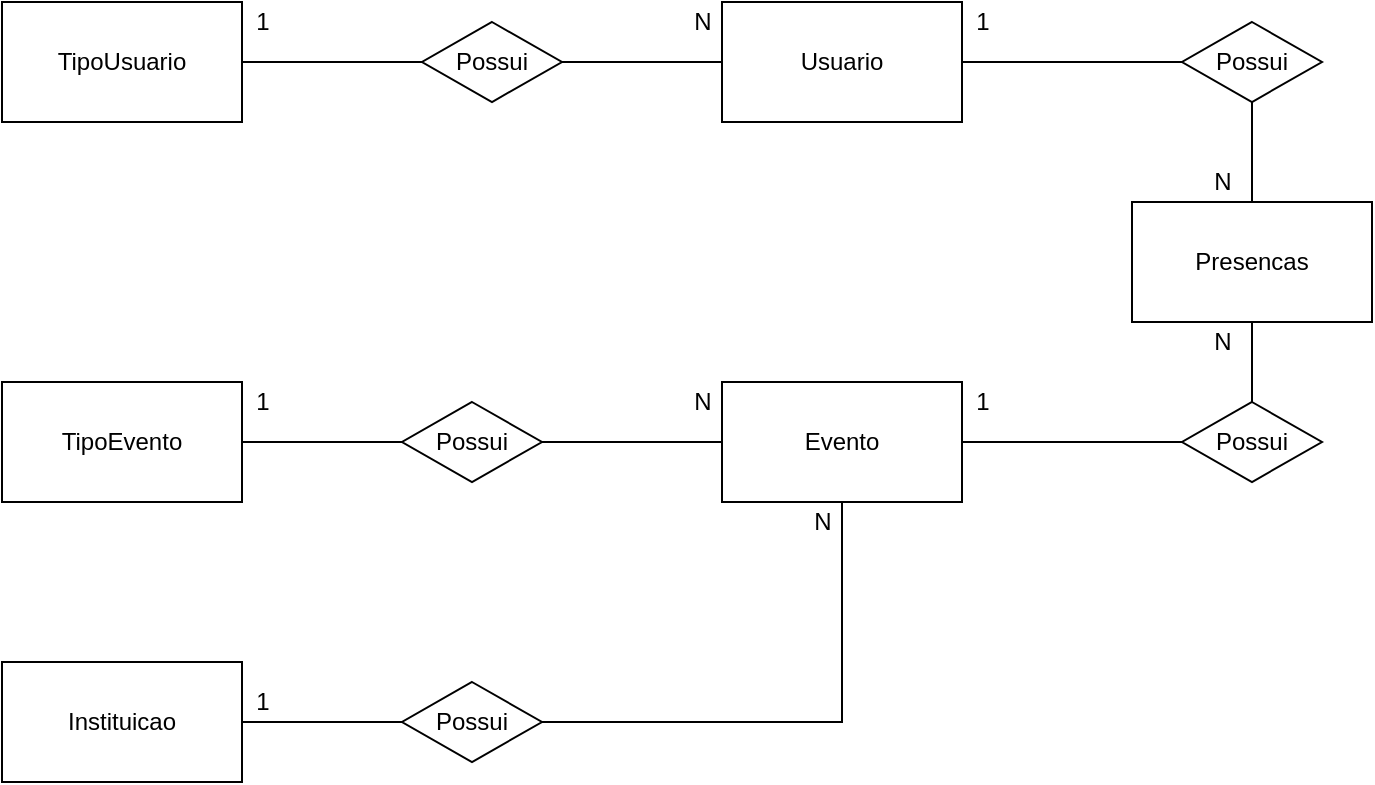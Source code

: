 <mxfile version="12.6.5" type="device" pages="2"><diagram id="b7uSCk7HVhZHuD8ZBEcm" name="Conseitual"><mxGraphModel dx="976" dy="571" grid="1" gridSize="10" guides="1" tooltips="1" connect="1" arrows="1" fold="1" page="1" pageScale="1" pageWidth="827" pageHeight="1169" math="0" shadow="0"><root><mxCell id="0"/><mxCell id="1" parent="0"/><mxCell id="Xa7bLpjm3PG5q7-2EpMs-7" value="" style="edgeStyle=orthogonalEdgeStyle;rounded=0;orthogonalLoop=1;jettySize=auto;html=1;endArrow=none;endFill=0;" edge="1" parent="1" source="Xa7bLpjm3PG5q7-2EpMs-1" target="Xa7bLpjm3PG5q7-2EpMs-5"><mxGeometry relative="1" as="geometry"><mxPoint x="300" y="90" as="targetPoint"/></mxGeometry></mxCell><mxCell id="Xa7bLpjm3PG5q7-2EpMs-1" value="TipoUsuario" style="rounded=0;whiteSpace=wrap;html=1;" vertex="1" parent="1"><mxGeometry x="100" y="60" width="120" height="60" as="geometry"/></mxCell><mxCell id="Xa7bLpjm3PG5q7-2EpMs-2" value="TipoEvento" style="rounded=0;whiteSpace=wrap;html=1;" vertex="1" parent="1"><mxGeometry x="100" y="250" width="120" height="60" as="geometry"/></mxCell><mxCell id="Xa7bLpjm3PG5q7-2EpMs-3" value="Instituicao" style="rounded=0;whiteSpace=wrap;html=1;" vertex="1" parent="1"><mxGeometry x="100" y="390" width="120" height="60" as="geometry"/></mxCell><mxCell id="Xa7bLpjm3PG5q7-2EpMs-21" value="" style="edgeStyle=orthogonalEdgeStyle;rounded=0;orthogonalLoop=1;jettySize=auto;html=1;endArrow=none;endFill=0;entryX=0;entryY=0.5;entryDx=0;entryDy=0;" edge="1" parent="1" source="Xa7bLpjm3PG5q7-2EpMs-4" target="Xa7bLpjm3PG5q7-2EpMs-19"><mxGeometry relative="1" as="geometry"><mxPoint x="660" y="90" as="targetPoint"/></mxGeometry></mxCell><mxCell id="Xa7bLpjm3PG5q7-2EpMs-4" value="Usuario" style="rounded=0;whiteSpace=wrap;html=1;" vertex="1" parent="1"><mxGeometry x="460" y="60" width="120" height="60" as="geometry"/></mxCell><mxCell id="Xa7bLpjm3PG5q7-2EpMs-9" value="" style="edgeStyle=orthogonalEdgeStyle;rounded=0;orthogonalLoop=1;jettySize=auto;html=1;endArrow=none;endFill=0;" edge="1" parent="1" source="Xa7bLpjm3PG5q7-2EpMs-5" target="Xa7bLpjm3PG5q7-2EpMs-4"><mxGeometry relative="1" as="geometry"/></mxCell><mxCell id="Xa7bLpjm3PG5q7-2EpMs-5" value="Possui" style="rhombus;whiteSpace=wrap;html=1;" vertex="1" parent="1"><mxGeometry x="310" y="70" width="70" height="40" as="geometry"/></mxCell><mxCell id="Xa7bLpjm3PG5q7-2EpMs-11" value="" style="edgeStyle=orthogonalEdgeStyle;rounded=0;orthogonalLoop=1;jettySize=auto;html=1;endArrow=none;endFill=0;" edge="1" parent="1" source="Xa7bLpjm3PG5q7-2EpMs-10" target="Xa7bLpjm3PG5q7-2EpMs-2"><mxGeometry relative="1" as="geometry"/></mxCell><mxCell id="Xa7bLpjm3PG5q7-2EpMs-13" value="" style="edgeStyle=orthogonalEdgeStyle;rounded=0;orthogonalLoop=1;jettySize=auto;html=1;endArrow=none;endFill=0;" edge="1" parent="1" source="Xa7bLpjm3PG5q7-2EpMs-10" target="Xa7bLpjm3PG5q7-2EpMs-12"><mxGeometry relative="1" as="geometry"/></mxCell><mxCell id="Xa7bLpjm3PG5q7-2EpMs-10" value="Possui" style="rhombus;whiteSpace=wrap;html=1;" vertex="1" parent="1"><mxGeometry x="300" y="260" width="70" height="40" as="geometry"/></mxCell><mxCell id="Xa7bLpjm3PG5q7-2EpMs-18" value="" style="edgeStyle=orthogonalEdgeStyle;rounded=0;orthogonalLoop=1;jettySize=auto;html=1;endArrow=none;endFill=0;entryX=1;entryY=0.5;entryDx=0;entryDy=0;" edge="1" parent="1" source="Xa7bLpjm3PG5q7-2EpMs-12" target="Xa7bLpjm3PG5q7-2EpMs-14"><mxGeometry relative="1" as="geometry"><mxPoint x="520" y="390" as="targetPoint"/><Array as="points"><mxPoint x="520" y="420"/></Array></mxGeometry></mxCell><mxCell id="Xa7bLpjm3PG5q7-2EpMs-12" value="Evento" style="rounded=0;whiteSpace=wrap;html=1;" vertex="1" parent="1"><mxGeometry x="460" y="250" width="120" height="60" as="geometry"/></mxCell><mxCell id="Xa7bLpjm3PG5q7-2EpMs-15" value="" style="edgeStyle=orthogonalEdgeStyle;rounded=0;orthogonalLoop=1;jettySize=auto;html=1;endArrow=none;endFill=0;" edge="1" parent="1" source="Xa7bLpjm3PG5q7-2EpMs-14" target="Xa7bLpjm3PG5q7-2EpMs-3"><mxGeometry relative="1" as="geometry"/></mxCell><mxCell id="Xa7bLpjm3PG5q7-2EpMs-14" value="Possui" style="rhombus;whiteSpace=wrap;html=1;" vertex="1" parent="1"><mxGeometry x="300" y="400" width="70" height="40" as="geometry"/></mxCell><mxCell id="Xa7bLpjm3PG5q7-2EpMs-31" value="" style="edgeStyle=orthogonalEdgeStyle;rounded=0;orthogonalLoop=1;jettySize=auto;html=1;endArrow=none;endFill=0;" edge="1" parent="1" source="Xa7bLpjm3PG5q7-2EpMs-19" target="Xa7bLpjm3PG5q7-2EpMs-30"><mxGeometry relative="1" as="geometry"/></mxCell><mxCell id="Xa7bLpjm3PG5q7-2EpMs-19" value="Possui" style="rhombus;whiteSpace=wrap;html=1;" vertex="1" parent="1"><mxGeometry x="690" y="70" width="70" height="40" as="geometry"/></mxCell><mxCell id="Xa7bLpjm3PG5q7-2EpMs-22" value="1" style="text;html=1;align=center;verticalAlign=middle;resizable=0;points=[];autosize=1;" vertex="1" parent="1"><mxGeometry x="220" y="60" width="20" height="20" as="geometry"/></mxCell><mxCell id="Xa7bLpjm3PG5q7-2EpMs-24" value="N" style="text;html=1;align=center;verticalAlign=middle;resizable=0;points=[];autosize=1;" vertex="1" parent="1"><mxGeometry x="440" y="60" width="20" height="20" as="geometry"/></mxCell><mxCell id="Xa7bLpjm3PG5q7-2EpMs-25" value="N" style="text;html=1;align=center;verticalAlign=middle;resizable=0;points=[];autosize=1;" vertex="1" parent="1"><mxGeometry x="440" y="250" width="20" height="20" as="geometry"/></mxCell><mxCell id="Xa7bLpjm3PG5q7-2EpMs-26" value="1" style="text;html=1;align=center;verticalAlign=middle;resizable=0;points=[];autosize=1;" vertex="1" parent="1"><mxGeometry x="220" y="250" width="20" height="20" as="geometry"/></mxCell><mxCell id="Xa7bLpjm3PG5q7-2EpMs-27" value="1" style="text;html=1;align=center;verticalAlign=middle;resizable=0;points=[];autosize=1;" vertex="1" parent="1"><mxGeometry x="220" y="400" width="20" height="20" as="geometry"/></mxCell><mxCell id="Xa7bLpjm3PG5q7-2EpMs-29" value="N" style="text;html=1;align=center;verticalAlign=middle;resizable=0;points=[];autosize=1;" vertex="1" parent="1"><mxGeometry x="500" y="310" width="20" height="20" as="geometry"/></mxCell><mxCell id="Xa7bLpjm3PG5q7-2EpMs-30" value="Presencas" style="rounded=0;whiteSpace=wrap;html=1;" vertex="1" parent="1"><mxGeometry x="665" y="160" width="120" height="60" as="geometry"/></mxCell><mxCell id="Xa7bLpjm3PG5q7-2EpMs-34" value="" style="edgeStyle=orthogonalEdgeStyle;rounded=0;orthogonalLoop=1;jettySize=auto;html=1;endArrow=none;endFill=0;" edge="1" parent="1" source="Xa7bLpjm3PG5q7-2EpMs-32" target="Xa7bLpjm3PG5q7-2EpMs-12"><mxGeometry relative="1" as="geometry"><mxPoint x="600" y="280" as="targetPoint"/></mxGeometry></mxCell><mxCell id="Xa7bLpjm3PG5q7-2EpMs-35" value="" style="edgeStyle=orthogonalEdgeStyle;rounded=0;orthogonalLoop=1;jettySize=auto;html=1;endArrow=none;endFill=0;" edge="1" parent="1" source="Xa7bLpjm3PG5q7-2EpMs-32" target="Xa7bLpjm3PG5q7-2EpMs-30"><mxGeometry relative="1" as="geometry"/></mxCell><mxCell id="Xa7bLpjm3PG5q7-2EpMs-32" value="Possui" style="rhombus;whiteSpace=wrap;html=1;" vertex="1" parent="1"><mxGeometry x="690" y="260" width="70" height="40" as="geometry"/></mxCell><mxCell id="Xa7bLpjm3PG5q7-2EpMs-37" value="1" style="text;html=1;align=center;verticalAlign=middle;resizable=0;points=[];autosize=1;" vertex="1" parent="1"><mxGeometry x="580" y="60" width="20" height="20" as="geometry"/></mxCell><mxCell id="Xa7bLpjm3PG5q7-2EpMs-38" value="N" style="text;html=1;align=center;verticalAlign=middle;resizable=0;points=[];autosize=1;" vertex="1" parent="1"><mxGeometry x="700" y="140" width="20" height="20" as="geometry"/></mxCell><mxCell id="Xa7bLpjm3PG5q7-2EpMs-39" value="1" style="text;html=1;align=center;verticalAlign=middle;resizable=0;points=[];autosize=1;" vertex="1" parent="1"><mxGeometry x="580" y="250" width="20" height="20" as="geometry"/></mxCell><mxCell id="Xa7bLpjm3PG5q7-2EpMs-40" value="N" style="text;html=1;align=center;verticalAlign=middle;resizable=0;points=[];autosize=1;" vertex="1" parent="1"><mxGeometry x="700" y="220" width="20" height="20" as="geometry"/></mxCell></root></mxGraphModel></diagram><diagram id="4-M6zzh7xzlwroyETrSr" name="Logico"><mxGraphModel dx="1975" dy="672" grid="1" gridSize="10" guides="1" tooltips="1" connect="1" arrows="1" fold="1" page="1" pageScale="1" pageWidth="827" pageHeight="1169" math="0" shadow="0"><root><mxCell id="sfVOhB7gU75gpZ7xARtt-0"/><mxCell id="sfVOhB7gU75gpZ7xARtt-1" parent="sfVOhB7gU75gpZ7xARtt-0"/><mxCell id="SMWP1VWYdcVjkTrs88H--59" value="" style="edgeStyle=orthogonalEdgeStyle;rounded=0;orthogonalLoop=1;jettySize=auto;html=1;endArrow=ERmany;endFill=0;" edge="1" parent="sfVOhB7gU75gpZ7xARtt-1" source="tdUdUn7Dm-5VDM68VYuW-0" target="SMWP1VWYdcVjkTrs88H--8"><mxGeometry relative="1" as="geometry"><mxPoint x="220" y="141" as="targetPoint"/></mxGeometry></mxCell><mxCell id="tdUdUn7Dm-5VDM68VYuW-0" value="TipoUsuario" style="swimlane;fontStyle=0;childLayout=stackLayout;horizontal=1;startSize=26;fillColor=#e0e0e0;horizontalStack=0;resizeParent=1;resizeParentMax=0;resizeLast=0;collapsible=1;marginBottom=0;swimlaneFillColor=#ffffff;align=center;fontSize=14;" vertex="1" parent="sfVOhB7gU75gpZ7xARtt-1"><mxGeometry x="-20" y="41" width="160" height="82" as="geometry"/></mxCell><mxCell id="tdUdUn7Dm-5VDM68VYuW-1" value="IdTipoUsuario : INT" style="shape=partialRectangle;top=0;left=0;right=0;bottom=1;align=left;verticalAlign=middle;fillColor=none;spacingLeft=34;spacingRight=4;overflow=hidden;rotatable=0;points=[[0,0.5],[1,0.5]];portConstraint=eastwest;dropTarget=0;fontStyle=5;fontSize=12;" vertex="1" parent="tdUdUn7Dm-5VDM68VYuW-0"><mxGeometry y="26" width="160" height="30" as="geometry"/></mxCell><mxCell id="tdUdUn7Dm-5VDM68VYuW-2" value="PK" style="shape=partialRectangle;top=0;left=0;bottom=0;fillColor=none;align=left;verticalAlign=middle;spacingLeft=4;spacingRight=4;overflow=hidden;rotatable=0;points=[];portConstraint=eastwest;part=1;fontSize=12;" vertex="1" connectable="0" parent="tdUdUn7Dm-5VDM68VYuW-1"><mxGeometry width="30" height="30" as="geometry"/></mxCell><mxCell id="tdUdUn7Dm-5VDM68VYuW-3" value="TipoUsuario : Varchar" style="shape=partialRectangle;top=0;left=0;right=0;bottom=0;align=left;verticalAlign=top;fillColor=none;spacingLeft=34;spacingRight=4;overflow=hidden;rotatable=0;points=[[0,0.5],[1,0.5]];portConstraint=eastwest;dropTarget=0;fontSize=12;" vertex="1" parent="tdUdUn7Dm-5VDM68VYuW-0"><mxGeometry y="56" width="160" height="26" as="geometry"/></mxCell><mxCell id="tdUdUn7Dm-5VDM68VYuW-4" value="" style="shape=partialRectangle;top=0;left=0;bottom=0;fillColor=none;align=left;verticalAlign=top;spacingLeft=4;spacingRight=4;overflow=hidden;rotatable=0;points=[];portConstraint=eastwest;part=1;fontSize=12;" vertex="1" connectable="0" parent="tdUdUn7Dm-5VDM68VYuW-3"><mxGeometry width="30" height="26" as="geometry"/></mxCell><mxCell id="SMWP1VWYdcVjkTrs88H--68" style="edgeStyle=orthogonalEdgeStyle;rounded=0;orthogonalLoop=1;jettySize=auto;html=1;endArrow=ERmany;endFill=0;entryX=0;entryY=0.5;entryDx=0;entryDy=0;" edge="1" parent="sfVOhB7gU75gpZ7xARtt-1" source="tdUdUn7Dm-5VDM68VYuW-11" target="SMWP1VWYdcVjkTrs88H--23"><mxGeometry relative="1" as="geometry"><mxPoint x="270" y="400" as="targetPoint"/><Array as="points"><mxPoint x="70" y="330"/><mxPoint x="350" y="330"/><mxPoint x="350" y="401"/></Array></mxGeometry></mxCell><mxCell id="tdUdUn7Dm-5VDM68VYuW-11" value="TipoEvento" style="swimlane;fontStyle=0;childLayout=stackLayout;horizontal=1;startSize=26;fillColor=#e0e0e0;horizontalStack=0;resizeParent=1;resizeParentMax=0;resizeLast=0;collapsible=1;marginBottom=0;swimlaneFillColor=#ffffff;align=center;fontSize=14;" vertex="1" parent="sfVOhB7gU75gpZ7xARtt-1"><mxGeometry x="-30" y="210" width="200" height="92" as="geometry"/></mxCell><mxCell id="tdUdUn7Dm-5VDM68VYuW-12" value="IdTipoEvento : INT" style="shape=partialRectangle;top=0;left=0;right=0;bottom=1;align=left;verticalAlign=middle;fillColor=none;spacingLeft=34;spacingRight=4;overflow=hidden;rotatable=0;points=[[0,0.5],[1,0.5]];portConstraint=eastwest;dropTarget=0;fontStyle=5;fontSize=12;" vertex="1" parent="tdUdUn7Dm-5VDM68VYuW-11"><mxGeometry y="26" width="200" height="30" as="geometry"/></mxCell><mxCell id="tdUdUn7Dm-5VDM68VYuW-13" value="PK" style="shape=partialRectangle;top=0;left=0;bottom=0;fillColor=none;align=left;verticalAlign=middle;spacingLeft=4;spacingRight=4;overflow=hidden;rotatable=0;points=[];portConstraint=eastwest;part=1;fontSize=12;" vertex="1" connectable="0" parent="tdUdUn7Dm-5VDM68VYuW-12"><mxGeometry width="30" height="30" as="geometry"/></mxCell><mxCell id="tdUdUn7Dm-5VDM68VYuW-14" value="TituloTipoEvento : Varchar" style="shape=partialRectangle;top=0;left=0;right=0;bottom=0;align=left;verticalAlign=top;fillColor=none;spacingLeft=34;spacingRight=4;overflow=hidden;rotatable=0;points=[[0,0.5],[1,0.5]];portConstraint=eastwest;dropTarget=0;fontSize=12;" vertex="1" parent="tdUdUn7Dm-5VDM68VYuW-11"><mxGeometry y="56" width="200" height="26" as="geometry"/></mxCell><mxCell id="tdUdUn7Dm-5VDM68VYuW-15" value="" style="shape=partialRectangle;top=0;left=0;bottom=0;fillColor=none;align=left;verticalAlign=top;spacingLeft=4;spacingRight=4;overflow=hidden;rotatable=0;points=[];portConstraint=eastwest;part=1;fontSize=12;" vertex="1" connectable="0" parent="tdUdUn7Dm-5VDM68VYuW-14"><mxGeometry width="30" height="26" as="geometry"/></mxCell><mxCell id="tdUdUn7Dm-5VDM68VYuW-20" value="" style="shape=partialRectangle;top=0;left=0;right=0;bottom=0;align=left;verticalAlign=top;fillColor=none;spacingLeft=34;spacingRight=4;overflow=hidden;rotatable=0;points=[[0,0.5],[1,0.5]];portConstraint=eastwest;dropTarget=0;fontSize=12;" vertex="1" parent="tdUdUn7Dm-5VDM68VYuW-11"><mxGeometry y="82" width="200" height="10" as="geometry"/></mxCell><mxCell id="tdUdUn7Dm-5VDM68VYuW-21" value="" style="shape=partialRectangle;top=0;left=0;bottom=0;fillColor=none;align=left;verticalAlign=top;spacingLeft=4;spacingRight=4;overflow=hidden;rotatable=0;points=[];portConstraint=eastwest;part=1;fontSize=12;" vertex="1" connectable="0" parent="tdUdUn7Dm-5VDM68VYuW-20"><mxGeometry width="30" height="10" as="geometry"/></mxCell><mxCell id="SMWP1VWYdcVjkTrs88H--69" style="edgeStyle=orthogonalEdgeStyle;rounded=0;orthogonalLoop=1;jettySize=auto;html=1;endArrow=ERmany;endFill=0;startArrow=none;startFill=0;" edge="1" parent="sfVOhB7gU75gpZ7xARtt-1" source="tdUdUn7Dm-5VDM68VYuW-22" target="SMWP1VWYdcVjkTrs88H--25"><mxGeometry relative="1" as="geometry"/></mxCell><mxCell id="tdUdUn7Dm-5VDM68VYuW-22" value="Instituicao" style="swimlane;fontStyle=0;childLayout=stackLayout;horizontal=1;startSize=26;fillColor=#e0e0e0;horizontalStack=0;resizeParent=1;resizeParentMax=0;resizeLast=0;collapsible=1;marginBottom=0;swimlaneFillColor=#ffffff;align=center;fontSize=14;" vertex="1" parent="sfVOhB7gU75gpZ7xARtt-1"><mxGeometry x="-20" y="359" width="180" height="144" as="geometry"/></mxCell><mxCell id="tdUdUn7Dm-5VDM68VYuW-23" value="IdInstituicao : INT" style="shape=partialRectangle;top=0;left=0;right=0;bottom=1;align=left;verticalAlign=middle;fillColor=none;spacingLeft=34;spacingRight=4;overflow=hidden;rotatable=0;points=[[0,0.5],[1,0.5]];portConstraint=eastwest;dropTarget=0;fontStyle=5;fontSize=12;" vertex="1" parent="tdUdUn7Dm-5VDM68VYuW-22"><mxGeometry y="26" width="180" height="30" as="geometry"/></mxCell><mxCell id="tdUdUn7Dm-5VDM68VYuW-24" value="PK" style="shape=partialRectangle;top=0;left=0;bottom=0;fillColor=none;align=left;verticalAlign=middle;spacingLeft=4;spacingRight=4;overflow=hidden;rotatable=0;points=[];portConstraint=eastwest;part=1;fontSize=12;" vertex="1" connectable="0" parent="tdUdUn7Dm-5VDM68VYuW-23"><mxGeometry width="30" height="30" as="geometry"/></mxCell><mxCell id="tdUdUn7Dm-5VDM68VYuW-25" value="CNPJ : Varchar&#10; " style="shape=partialRectangle;top=0;left=0;right=0;bottom=0;align=left;verticalAlign=top;fillColor=none;spacingLeft=34;spacingRight=4;overflow=hidden;rotatable=0;points=[[0,0.5],[1,0.5]];portConstraint=eastwest;dropTarget=0;fontSize=12;" vertex="1" parent="tdUdUn7Dm-5VDM68VYuW-22"><mxGeometry y="56" width="180" height="26" as="geometry"/></mxCell><mxCell id="tdUdUn7Dm-5VDM68VYuW-26" value="" style="shape=partialRectangle;top=0;left=0;bottom=0;fillColor=none;align=left;verticalAlign=top;spacingLeft=4;spacingRight=4;overflow=hidden;rotatable=0;points=[];portConstraint=eastwest;part=1;fontSize=12;" vertex="1" connectable="0" parent="tdUdUn7Dm-5VDM68VYuW-25"><mxGeometry width="30" height="26" as="geometry"/></mxCell><mxCell id="tdUdUn7Dm-5VDM68VYuW-27" value="NomeFantasia : Varchar" style="shape=partialRectangle;top=0;left=0;right=0;bottom=0;align=left;verticalAlign=top;fillColor=none;spacingLeft=34;spacingRight=4;overflow=hidden;rotatable=0;points=[[0,0.5],[1,0.5]];portConstraint=eastwest;dropTarget=0;fontSize=12;" vertex="1" parent="tdUdUn7Dm-5VDM68VYuW-22"><mxGeometry y="82" width="180" height="26" as="geometry"/></mxCell><mxCell id="tdUdUn7Dm-5VDM68VYuW-28" value="" style="shape=partialRectangle;top=0;left=0;bottom=0;fillColor=none;align=left;verticalAlign=top;spacingLeft=4;spacingRight=4;overflow=hidden;rotatable=0;points=[];portConstraint=eastwest;part=1;fontSize=12;" vertex="1" connectable="0" parent="tdUdUn7Dm-5VDM68VYuW-27"><mxGeometry width="30" height="26" as="geometry"/></mxCell><mxCell id="tdUdUn7Dm-5VDM68VYuW-29" value="Endereco : Varchar" style="shape=partialRectangle;top=0;left=0;right=0;bottom=0;align=left;verticalAlign=top;fillColor=none;spacingLeft=34;spacingRight=4;overflow=hidden;rotatable=0;points=[[0,0.5],[1,0.5]];portConstraint=eastwest;dropTarget=0;fontSize=12;" vertex="1" parent="tdUdUn7Dm-5VDM68VYuW-22"><mxGeometry y="108" width="180" height="26" as="geometry"/></mxCell><mxCell id="tdUdUn7Dm-5VDM68VYuW-30" value="" style="shape=partialRectangle;top=0;left=0;bottom=0;fillColor=none;align=left;verticalAlign=top;spacingLeft=4;spacingRight=4;overflow=hidden;rotatable=0;points=[];portConstraint=eastwest;part=1;fontSize=12;" vertex="1" connectable="0" parent="tdUdUn7Dm-5VDM68VYuW-29"><mxGeometry width="30" height="26" as="geometry"/></mxCell><mxCell id="tdUdUn7Dm-5VDM68VYuW-31" value="" style="shape=partialRectangle;top=0;left=0;right=0;bottom=0;align=left;verticalAlign=top;fillColor=none;spacingLeft=34;spacingRight=4;overflow=hidden;rotatable=0;points=[[0,0.5],[1,0.5]];portConstraint=eastwest;dropTarget=0;fontSize=12;" vertex="1" parent="tdUdUn7Dm-5VDM68VYuW-22"><mxGeometry y="134" width="180" height="10" as="geometry"/></mxCell><mxCell id="tdUdUn7Dm-5VDM68VYuW-32" value="" style="shape=partialRectangle;top=0;left=0;bottom=0;fillColor=none;align=left;verticalAlign=top;spacingLeft=4;spacingRight=4;overflow=hidden;rotatable=0;points=[];portConstraint=eastwest;part=1;fontSize=12;" vertex="1" connectable="0" parent="tdUdUn7Dm-5VDM68VYuW-31"><mxGeometry width="30" height="10" as="geometry"/></mxCell><mxCell id="SMWP1VWYdcVjkTrs88H--70" style="edgeStyle=orthogonalEdgeStyle;rounded=0;orthogonalLoop=1;jettySize=auto;html=1;entryX=-0.011;entryY=0.775;entryDx=0;entryDy=0;entryPerimeter=0;endArrow=ERmany;endFill=0;" edge="1" parent="sfVOhB7gU75gpZ7xARtt-1" source="tdUdUn7Dm-5VDM68VYuW-33" target="SMWP1VWYdcVjkTrs88H--47"><mxGeometry relative="1" as="geometry"/></mxCell><mxCell id="tdUdUn7Dm-5VDM68VYuW-33" value="Usuario" style="swimlane;fontStyle=0;childLayout=stackLayout;horizontal=1;startSize=26;fillColor=#e0e0e0;horizontalStack=0;resizeParent=1;resizeParentMax=0;resizeLast=0;collapsible=1;marginBottom=0;swimlaneFillColor=#ffffff;align=center;fontSize=14;" vertex="1" parent="sfVOhB7gU75gpZ7xARtt-1"><mxGeometry x="360" y="37" width="190" height="226" as="geometry"/></mxCell><mxCell id="tdUdUn7Dm-5VDM68VYuW-34" value="IdUsuario : INT" style="shape=partialRectangle;top=0;left=0;right=0;bottom=1;align=left;verticalAlign=middle;fillColor=none;spacingLeft=34;spacingRight=4;overflow=hidden;rotatable=0;points=[[0,0.5],[1,0.5]];portConstraint=eastwest;dropTarget=0;fontStyle=5;fontSize=12;strokeColor=none;" vertex="1" parent="tdUdUn7Dm-5VDM68VYuW-33"><mxGeometry y="26" width="190" height="30" as="geometry"/></mxCell><mxCell id="tdUdUn7Dm-5VDM68VYuW-35" value="PK" style="shape=partialRectangle;top=0;left=0;bottom=0;fillColor=none;align=left;verticalAlign=middle;spacingLeft=4;spacingRight=4;overflow=hidden;rotatable=0;points=[];portConstraint=eastwest;part=1;fontSize=12;" vertex="1" connectable="0" parent="tdUdUn7Dm-5VDM68VYuW-34"><mxGeometry width="30" height="30" as="geometry"/></mxCell><mxCell id="SMWP1VWYdcVjkTrs88H--8" value="IdTipoUsuario : INT" style="shape=partialRectangle;top=0;left=0;right=0;bottom=1;align=left;verticalAlign=middle;fillColor=none;spacingLeft=34;spacingRight=4;overflow=hidden;rotatable=0;points=[[0,0.5],[1,0.5]];portConstraint=eastwest;dropTarget=0;fontStyle=5;fontSize=12;" vertex="1" parent="tdUdUn7Dm-5VDM68VYuW-33"><mxGeometry y="56" width="190" height="30" as="geometry"/></mxCell><mxCell id="SMWP1VWYdcVjkTrs88H--9" value="FK1" style="shape=partialRectangle;top=0;left=0;bottom=0;fillColor=none;align=left;verticalAlign=middle;spacingLeft=4;spacingRight=4;overflow=hidden;rotatable=0;points=[];portConstraint=eastwest;part=1;fontSize=12;" vertex="1" connectable="0" parent="SMWP1VWYdcVjkTrs88H--8"><mxGeometry width="30" height="30" as="geometry"/></mxCell><mxCell id="tdUdUn7Dm-5VDM68VYuW-36" value="NomeUsuario : Varchar" style="shape=partialRectangle;top=0;left=0;right=0;bottom=0;align=left;verticalAlign=top;fillColor=none;spacingLeft=34;spacingRight=4;overflow=hidden;rotatable=0;points=[[0,0.5],[1,0.5]];portConstraint=eastwest;dropTarget=0;fontSize=12;" vertex="1" parent="tdUdUn7Dm-5VDM68VYuW-33"><mxGeometry y="86" width="190" height="26" as="geometry"/></mxCell><mxCell id="tdUdUn7Dm-5VDM68VYuW-37" value="" style="shape=partialRectangle;top=0;left=0;bottom=0;fillColor=none;align=left;verticalAlign=top;spacingLeft=4;spacingRight=4;overflow=hidden;rotatable=0;points=[];portConstraint=eastwest;part=1;fontSize=12;" vertex="1" connectable="0" parent="tdUdUn7Dm-5VDM68VYuW-36"><mxGeometry width="30" height="26" as="geometry"/></mxCell><mxCell id="tdUdUn7Dm-5VDM68VYuW-38" value="Email : Varchar" style="shape=partialRectangle;top=0;left=0;right=0;bottom=0;align=left;verticalAlign=top;fillColor=none;spacingLeft=34;spacingRight=4;overflow=hidden;rotatable=0;points=[[0,0.5],[1,0.5]];portConstraint=eastwest;dropTarget=0;fontSize=12;" vertex="1" parent="tdUdUn7Dm-5VDM68VYuW-33"><mxGeometry y="112" width="190" height="26" as="geometry"/></mxCell><mxCell id="tdUdUn7Dm-5VDM68VYuW-39" value="" style="shape=partialRectangle;top=0;left=0;bottom=0;fillColor=none;align=left;verticalAlign=top;spacingLeft=4;spacingRight=4;overflow=hidden;rotatable=0;points=[];portConstraint=eastwest;part=1;fontSize=12;" vertex="1" connectable="0" parent="tdUdUn7Dm-5VDM68VYuW-38"><mxGeometry width="30" height="26" as="geometry"/></mxCell><mxCell id="tdUdUn7Dm-5VDM68VYuW-40" value="Senha : Varchar" style="shape=partialRectangle;top=0;left=0;right=0;bottom=0;align=left;verticalAlign=top;fillColor=none;spacingLeft=34;spacingRight=4;overflow=hidden;rotatable=0;points=[[0,0.5],[1,0.5]];portConstraint=eastwest;dropTarget=0;fontSize=12;" vertex="1" parent="tdUdUn7Dm-5VDM68VYuW-33"><mxGeometry y="138" width="190" height="26" as="geometry"/></mxCell><mxCell id="tdUdUn7Dm-5VDM68VYuW-41" value="" style="shape=partialRectangle;top=0;left=0;bottom=0;fillColor=none;align=left;verticalAlign=top;spacingLeft=4;spacingRight=4;overflow=hidden;rotatable=0;points=[];portConstraint=eastwest;part=1;fontSize=12;" vertex="1" connectable="0" parent="tdUdUn7Dm-5VDM68VYuW-40"><mxGeometry width="30" height="26" as="geometry"/></mxCell><mxCell id="SMWP1VWYdcVjkTrs88H--2" value="Genero : Varchar" style="shape=partialRectangle;top=0;left=0;right=0;bottom=0;align=left;verticalAlign=top;fillColor=none;spacingLeft=34;spacingRight=4;overflow=hidden;rotatable=0;points=[[0,0.5],[1,0.5]];portConstraint=eastwest;dropTarget=0;fontSize=12;" vertex="1" parent="tdUdUn7Dm-5VDM68VYuW-33"><mxGeometry y="164" width="190" height="26" as="geometry"/></mxCell><mxCell id="SMWP1VWYdcVjkTrs88H--3" value="" style="shape=partialRectangle;top=0;left=0;bottom=0;fillColor=none;align=left;verticalAlign=top;spacingLeft=4;spacingRight=4;overflow=hidden;rotatable=0;points=[];portConstraint=eastwest;part=1;fontSize=12;" vertex="1" connectable="0" parent="SMWP1VWYdcVjkTrs88H--2"><mxGeometry width="30" height="26" as="geometry"/></mxCell><mxCell id="SMWP1VWYdcVjkTrs88H--4" value="DataNacimento :DateTime2" style="shape=partialRectangle;top=0;left=0;right=0;bottom=0;align=left;verticalAlign=top;fillColor=none;spacingLeft=34;spacingRight=4;overflow=hidden;rotatable=0;points=[[0,0.5],[1,0.5]];portConstraint=eastwest;dropTarget=0;fontSize=12;" vertex="1" parent="tdUdUn7Dm-5VDM68VYuW-33"><mxGeometry y="190" width="190" height="26" as="geometry"/></mxCell><mxCell id="SMWP1VWYdcVjkTrs88H--5" value="" style="shape=partialRectangle;top=0;left=0;bottom=0;fillColor=none;align=left;verticalAlign=top;spacingLeft=4;spacingRight=4;overflow=hidden;rotatable=0;points=[];portConstraint=eastwest;part=1;fontSize=12;" vertex="1" connectable="0" parent="SMWP1VWYdcVjkTrs88H--4"><mxGeometry width="30" height="26" as="geometry"/></mxCell><mxCell id="tdUdUn7Dm-5VDM68VYuW-42" value="" style="shape=partialRectangle;top=0;left=0;right=0;bottom=0;align=left;verticalAlign=top;fillColor=none;spacingLeft=34;spacingRight=4;overflow=hidden;rotatable=0;points=[[0,0.5],[1,0.5]];portConstraint=eastwest;dropTarget=0;fontSize=12;" vertex="1" parent="tdUdUn7Dm-5VDM68VYuW-33"><mxGeometry y="216" width="190" height="10" as="geometry"/></mxCell><mxCell id="tdUdUn7Dm-5VDM68VYuW-43" value="" style="shape=partialRectangle;top=0;left=0;bottom=0;fillColor=none;align=left;verticalAlign=top;spacingLeft=4;spacingRight=4;overflow=hidden;rotatable=0;points=[];portConstraint=eastwest;part=1;fontSize=12;" vertex="1" connectable="0" parent="tdUdUn7Dm-5VDM68VYuW-42"><mxGeometry width="30" height="10" as="geometry"/></mxCell><mxCell id="SMWP1VWYdcVjkTrs88H--71" style="edgeStyle=orthogonalEdgeStyle;rounded=0;orthogonalLoop=1;jettySize=auto;html=1;endArrow=ERmany;endFill=0;" edge="1" parent="sfVOhB7gU75gpZ7xARtt-1" source="SMWP1VWYdcVjkTrs88H--10" target="SMWP1VWYdcVjkTrs88H--49"><mxGeometry relative="1" as="geometry"/></mxCell><mxCell id="SMWP1VWYdcVjkTrs88H--10" value="Evento" style="swimlane;fontStyle=0;childLayout=stackLayout;horizontal=1;startSize=26;fillColor=#e0e0e0;horizontalStack=0;resizeParent=1;resizeParentMax=0;resizeLast=0;collapsible=1;marginBottom=0;swimlaneFillColor=#ffffff;align=center;fontSize=14;" vertex="1" parent="sfVOhB7gU75gpZ7xARtt-1"><mxGeometry x="390" y="330" width="160" height="230" as="geometry"/></mxCell><mxCell id="SMWP1VWYdcVjkTrs88H--11" value="IdEvento : INT" style="shape=partialRectangle;top=0;left=0;right=0;bottom=1;align=left;verticalAlign=middle;fillColor=none;spacingLeft=34;spacingRight=4;overflow=hidden;rotatable=0;points=[[0,0.5],[1,0.5]];portConstraint=eastwest;dropTarget=0;fontStyle=5;fontSize=12;strokeColor=none;" vertex="1" parent="SMWP1VWYdcVjkTrs88H--10"><mxGeometry y="26" width="160" height="30" as="geometry"/></mxCell><mxCell id="SMWP1VWYdcVjkTrs88H--12" value="PK" style="shape=partialRectangle;top=0;left=0;bottom=0;fillColor=none;align=left;verticalAlign=middle;spacingLeft=4;spacingRight=4;overflow=hidden;rotatable=0;points=[];portConstraint=eastwest;part=1;fontSize=12;" vertex="1" connectable="0" parent="SMWP1VWYdcVjkTrs88H--11"><mxGeometry width="30" height="30" as="geometry"/></mxCell><mxCell id="SMWP1VWYdcVjkTrs88H--23" value="IdTipoEvento : INT" style="shape=partialRectangle;top=0;left=0;right=0;bottom=1;align=left;verticalAlign=middle;fillColor=none;spacingLeft=34;spacingRight=4;overflow=hidden;rotatable=0;points=[[0,0.5],[1,0.5]];portConstraint=eastwest;dropTarget=0;fontStyle=5;fontSize=12;strokeColor=none;" vertex="1" parent="SMWP1VWYdcVjkTrs88H--10"><mxGeometry y="56" width="160" height="30" as="geometry"/></mxCell><mxCell id="SMWP1VWYdcVjkTrs88H--24" value="FK1" style="shape=partialRectangle;top=0;left=0;bottom=0;fillColor=none;align=left;verticalAlign=middle;spacingLeft=4;spacingRight=4;overflow=hidden;rotatable=0;points=[];portConstraint=eastwest;part=1;fontSize=12;" vertex="1" connectable="0" parent="SMWP1VWYdcVjkTrs88H--23"><mxGeometry width="30" height="30" as="geometry"/></mxCell><mxCell id="SMWP1VWYdcVjkTrs88H--25" value="IdInstituicao : INT" style="shape=partialRectangle;top=0;left=0;right=0;bottom=1;align=left;verticalAlign=middle;fillColor=none;spacingLeft=34;spacingRight=4;overflow=hidden;rotatable=0;points=[[0,0.5],[1,0.5]];portConstraint=eastwest;dropTarget=0;fontStyle=5;fontSize=12;" vertex="1" parent="SMWP1VWYdcVjkTrs88H--10"><mxGeometry y="86" width="160" height="30" as="geometry"/></mxCell><mxCell id="SMWP1VWYdcVjkTrs88H--26" value="FK2" style="shape=partialRectangle;top=0;left=0;bottom=0;fillColor=none;align=left;verticalAlign=middle;spacingLeft=4;spacingRight=4;overflow=hidden;rotatable=0;points=[];portConstraint=eastwest;part=1;fontSize=12;" vertex="1" connectable="0" parent="SMWP1VWYdcVjkTrs88H--25"><mxGeometry width="30" height="30" as="geometry"/></mxCell><mxCell id="SMWP1VWYdcVjkTrs88H--13" value="NomeEvento : Varchar" style="shape=partialRectangle;top=0;left=0;right=0;bottom=0;align=left;verticalAlign=top;fillColor=none;spacingLeft=34;spacingRight=4;overflow=hidden;rotatable=0;points=[[0,0.5],[1,0.5]];portConstraint=eastwest;dropTarget=0;fontSize=12;" vertex="1" parent="SMWP1VWYdcVjkTrs88H--10"><mxGeometry y="116" width="160" height="26" as="geometry"/></mxCell><mxCell id="SMWP1VWYdcVjkTrs88H--14" value="" style="shape=partialRectangle;top=0;left=0;bottom=0;fillColor=none;align=left;verticalAlign=top;spacingLeft=4;spacingRight=4;overflow=hidden;rotatable=0;points=[];portConstraint=eastwest;part=1;fontSize=12;" vertex="1" connectable="0" parent="SMWP1VWYdcVjkTrs88H--13"><mxGeometry width="30" height="26" as="geometry"/></mxCell><mxCell id="SMWP1VWYdcVjkTrs88H--15" value="DataEvento : Varchar" style="shape=partialRectangle;top=0;left=0;right=0;bottom=0;align=left;verticalAlign=top;fillColor=none;spacingLeft=34;spacingRight=4;overflow=hidden;rotatable=0;points=[[0,0.5],[1,0.5]];portConstraint=eastwest;dropTarget=0;fontSize=12;" vertex="1" parent="SMWP1VWYdcVjkTrs88H--10"><mxGeometry y="142" width="160" height="26" as="geometry"/></mxCell><mxCell id="SMWP1VWYdcVjkTrs88H--16" value="" style="shape=partialRectangle;top=0;left=0;bottom=0;fillColor=none;align=left;verticalAlign=top;spacingLeft=4;spacingRight=4;overflow=hidden;rotatable=0;points=[];portConstraint=eastwest;part=1;fontSize=12;" vertex="1" connectable="0" parent="SMWP1VWYdcVjkTrs88H--15"><mxGeometry width="30" height="26" as="geometry"/></mxCell><mxCell id="SMWP1VWYdcVjkTrs88H--17" value="Descricao : Varchar" style="shape=partialRectangle;top=0;left=0;right=0;bottom=0;align=left;verticalAlign=top;fillColor=none;spacingLeft=34;spacingRight=4;overflow=hidden;rotatable=0;points=[[0,0.5],[1,0.5]];portConstraint=eastwest;dropTarget=0;fontSize=12;" vertex="1" parent="SMWP1VWYdcVjkTrs88H--10"><mxGeometry y="168" width="160" height="26" as="geometry"/></mxCell><mxCell id="SMWP1VWYdcVjkTrs88H--18" value="" style="shape=partialRectangle;top=0;left=0;bottom=0;fillColor=none;align=left;verticalAlign=top;spacingLeft=4;spacingRight=4;overflow=hidden;rotatable=0;points=[];portConstraint=eastwest;part=1;fontSize=12;" vertex="1" connectable="0" parent="SMWP1VWYdcVjkTrs88H--17"><mxGeometry width="30" height="26" as="geometry"/></mxCell><mxCell id="SMWP1VWYdcVjkTrs88H--21" value="AcessoLivre : Bit" style="shape=partialRectangle;top=0;left=0;right=0;bottom=0;align=left;verticalAlign=top;fillColor=none;spacingLeft=34;spacingRight=4;overflow=hidden;rotatable=0;points=[[0,0.5],[1,0.5]];portConstraint=eastwest;dropTarget=0;fontSize=12;" vertex="1" parent="SMWP1VWYdcVjkTrs88H--10"><mxGeometry y="194" width="160" height="26" as="geometry"/></mxCell><mxCell id="SMWP1VWYdcVjkTrs88H--22" value="" style="shape=partialRectangle;top=0;left=0;bottom=0;fillColor=none;align=left;verticalAlign=top;spacingLeft=4;spacingRight=4;overflow=hidden;rotatable=0;points=[];portConstraint=eastwest;part=1;fontSize=12;" vertex="1" connectable="0" parent="SMWP1VWYdcVjkTrs88H--21"><mxGeometry width="30" height="26" as="geometry"/></mxCell><mxCell id="SMWP1VWYdcVjkTrs88H--19" value="" style="shape=partialRectangle;top=0;left=0;right=0;bottom=0;align=left;verticalAlign=top;fillColor=none;spacingLeft=34;spacingRight=4;overflow=hidden;rotatable=0;points=[[0,0.5],[1,0.5]];portConstraint=eastwest;dropTarget=0;fontSize=12;" vertex="1" parent="SMWP1VWYdcVjkTrs88H--10"><mxGeometry y="220" width="160" height="10" as="geometry"/></mxCell><mxCell id="SMWP1VWYdcVjkTrs88H--20" value="" style="shape=partialRectangle;top=0;left=0;bottom=0;fillColor=none;align=left;verticalAlign=top;spacingLeft=4;spacingRight=4;overflow=hidden;rotatable=0;points=[];portConstraint=eastwest;part=1;fontSize=12;" vertex="1" connectable="0" parent="SMWP1VWYdcVjkTrs88H--19"><mxGeometry width="30" height="10" as="geometry"/></mxCell><mxCell id="SMWP1VWYdcVjkTrs88H--27" value="Presenca" style="swimlane;fontStyle=0;childLayout=stackLayout;horizontal=1;startSize=26;fillColor=#e0e0e0;horizontalStack=0;resizeParent=1;resizeParentMax=0;resizeLast=0;collapsible=1;marginBottom=0;swimlaneFillColor=#ffffff;align=center;fontSize=14;" vertex="1" parent="sfVOhB7gU75gpZ7xARtt-1"><mxGeometry x="630" y="201" width="160" height="152" as="geometry"/></mxCell><mxCell id="SMWP1VWYdcVjkTrs88H--28" value="IdPresenca : INT" style="shape=partialRectangle;top=0;left=0;right=0;bottom=1;align=left;verticalAlign=middle;fillColor=none;spacingLeft=34;spacingRight=4;overflow=hidden;rotatable=0;points=[[0,0.5],[1,0.5]];portConstraint=eastwest;dropTarget=0;fontStyle=5;fontSize=12;strokeColor=none;" vertex="1" parent="SMWP1VWYdcVjkTrs88H--27"><mxGeometry y="26" width="160" height="30" as="geometry"/></mxCell><mxCell id="SMWP1VWYdcVjkTrs88H--29" value="PK" style="shape=partialRectangle;top=0;left=0;bottom=0;fillColor=none;align=left;verticalAlign=middle;spacingLeft=4;spacingRight=4;overflow=hidden;rotatable=0;points=[];portConstraint=eastwest;part=1;fontSize=12;" vertex="1" connectable="0" parent="SMWP1VWYdcVjkTrs88H--28"><mxGeometry width="30" height="30" as="geometry"/></mxCell><mxCell id="SMWP1VWYdcVjkTrs88H--47" value="IdUsuario : INT" style="shape=partialRectangle;top=0;left=0;right=0;bottom=1;align=left;verticalAlign=middle;fillColor=none;spacingLeft=34;spacingRight=4;overflow=hidden;rotatable=0;points=[[0,0.5],[1,0.5]];portConstraint=eastwest;dropTarget=0;fontStyle=5;fontSize=12;strokeColor=none;" vertex="1" parent="SMWP1VWYdcVjkTrs88H--27"><mxGeometry y="56" width="160" height="30" as="geometry"/></mxCell><mxCell id="SMWP1VWYdcVjkTrs88H--48" value="FK!" style="shape=partialRectangle;top=0;left=0;bottom=0;fillColor=none;align=left;verticalAlign=middle;spacingLeft=4;spacingRight=4;overflow=hidden;rotatable=0;points=[];portConstraint=eastwest;part=1;fontSize=12;" vertex="1" connectable="0" parent="SMWP1VWYdcVjkTrs88H--47"><mxGeometry width="30" height="30" as="geometry"/></mxCell><mxCell id="SMWP1VWYdcVjkTrs88H--49" value="IdEvento : INT" style="shape=partialRectangle;top=0;left=0;right=0;bottom=1;align=left;verticalAlign=middle;fillColor=none;spacingLeft=34;spacingRight=4;overflow=hidden;rotatable=0;points=[[0,0.5],[1,0.5]];portConstraint=eastwest;dropTarget=0;fontStyle=5;fontSize=12;" vertex="1" parent="SMWP1VWYdcVjkTrs88H--27"><mxGeometry y="86" width="160" height="30" as="geometry"/></mxCell><mxCell id="SMWP1VWYdcVjkTrs88H--50" value="FK2" style="shape=partialRectangle;top=0;left=0;bottom=0;fillColor=none;align=left;verticalAlign=middle;spacingLeft=4;spacingRight=4;overflow=hidden;rotatable=0;points=[];portConstraint=eastwest;part=1;fontSize=12;" vertex="1" connectable="0" parent="SMWP1VWYdcVjkTrs88H--49"><mxGeometry width="30" height="30" as="geometry"/></mxCell><mxCell id="SMWP1VWYdcVjkTrs88H--30" value="Situacao : Varchar" style="shape=partialRectangle;top=0;left=0;right=0;bottom=0;align=left;verticalAlign=top;fillColor=none;spacingLeft=34;spacingRight=4;overflow=hidden;rotatable=0;points=[[0,0.5],[1,0.5]];portConstraint=eastwest;dropTarget=0;fontSize=12;" vertex="1" parent="SMWP1VWYdcVjkTrs88H--27"><mxGeometry y="116" width="160" height="26" as="geometry"/></mxCell><mxCell id="SMWP1VWYdcVjkTrs88H--31" value="" style="shape=partialRectangle;top=0;left=0;bottom=0;fillColor=none;align=left;verticalAlign=top;spacingLeft=4;spacingRight=4;overflow=hidden;rotatable=0;points=[];portConstraint=eastwest;part=1;fontSize=12;" vertex="1" connectable="0" parent="SMWP1VWYdcVjkTrs88H--30"><mxGeometry width="30" height="26" as="geometry"/></mxCell><mxCell id="SMWP1VWYdcVjkTrs88H--36" value="" style="shape=partialRectangle;top=0;left=0;right=0;bottom=0;align=left;verticalAlign=top;fillColor=none;spacingLeft=34;spacingRight=4;overflow=hidden;rotatable=0;points=[[0,0.5],[1,0.5]];portConstraint=eastwest;dropTarget=0;fontSize=12;" vertex="1" parent="SMWP1VWYdcVjkTrs88H--27"><mxGeometry y="142" width="160" height="10" as="geometry"/></mxCell><mxCell id="SMWP1VWYdcVjkTrs88H--37" value="" style="shape=partialRectangle;top=0;left=0;bottom=0;fillColor=none;align=left;verticalAlign=top;spacingLeft=4;spacingRight=4;overflow=hidden;rotatable=0;points=[];portConstraint=eastwest;part=1;fontSize=12;" vertex="1" connectable="0" parent="SMWP1VWYdcVjkTrs88H--36"><mxGeometry width="30" height="10" as="geometry"/></mxCell></root></mxGraphModel></diagram></mxfile>
